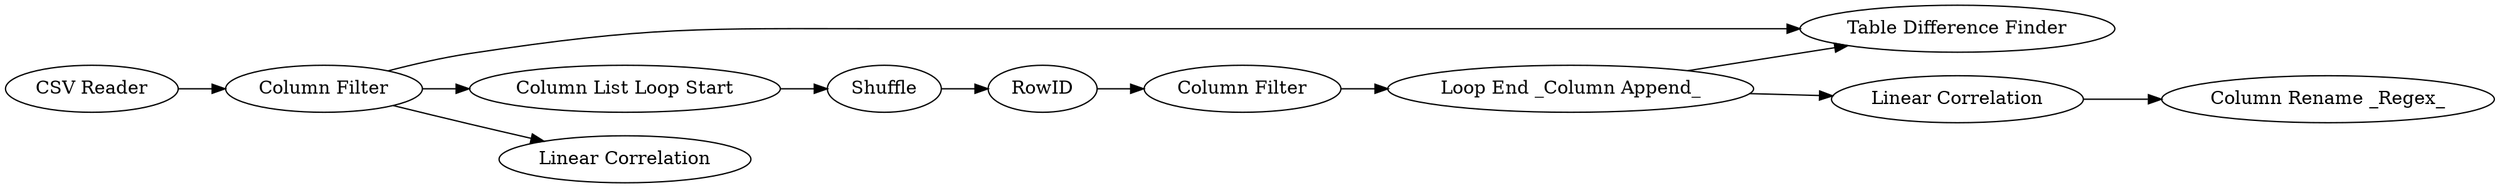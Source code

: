 digraph {
	"8390467693276498751_1" [label="CSV Reader"]
	"8390467693276498751_8" [label="Column Filter"]
	"8390467693276498751_7" [label=RowID]
	"8390467693276498751_3" [label=Shuffle]
	"8390467693276498751_12" [label="Table Difference Finder"]
	"8390467693276498751_6" [label="Loop End _Column Append_"]
	"8390467693276498751_4" [label="Column List Loop Start"]
	"8390467693276498751_9" [label="Column Rename _Regex_"]
	"8390467693276498751_2" [label="Column Filter"]
	"8390467693276498751_10" [label="Linear Correlation"]
	"8390467693276498751_11" [label="Linear Correlation"]
	"8390467693276498751_6" -> "8390467693276498751_11"
	"8390467693276498751_7" -> "8390467693276498751_8"
	"8390467693276498751_8" -> "8390467693276498751_6"
	"8390467693276498751_1" -> "8390467693276498751_2"
	"8390467693276498751_2" -> "8390467693276498751_4"
	"8390467693276498751_11" -> "8390467693276498751_9"
	"8390467693276498751_3" -> "8390467693276498751_7"
	"8390467693276498751_2" -> "8390467693276498751_10"
	"8390467693276498751_6" -> "8390467693276498751_12"
	"8390467693276498751_2" -> "8390467693276498751_12"
	"8390467693276498751_4" -> "8390467693276498751_3"
	rankdir=LR
}
